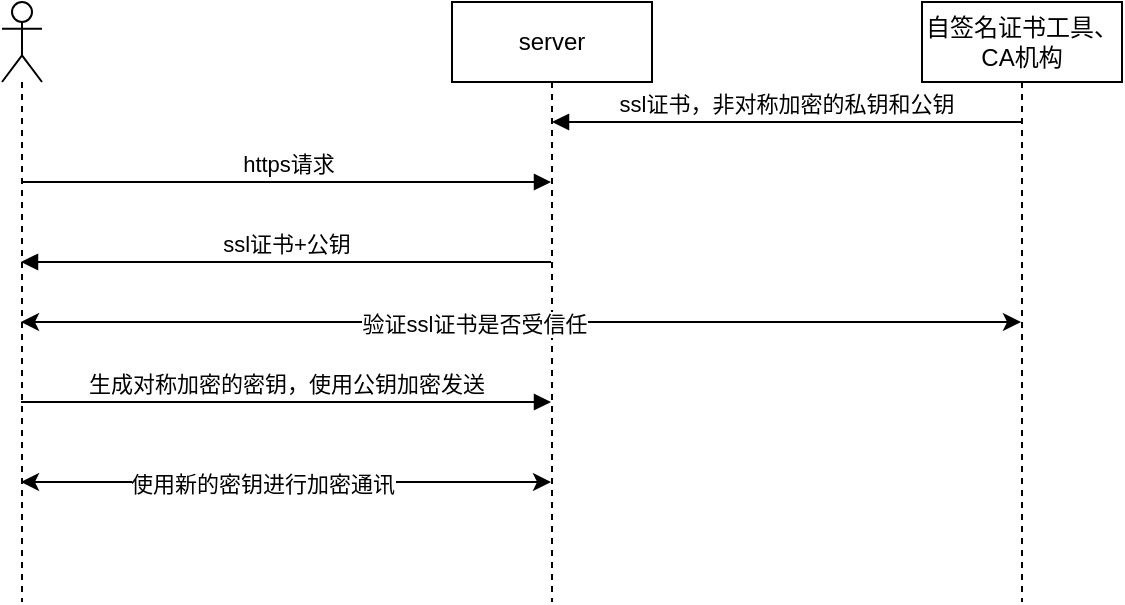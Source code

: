 <mxfile version="23.1.5" type="github">
  <diagram name="Page-1" id="doG4N9NbRk4QpIvvMpRP">
    <mxGraphModel dx="794" dy="540" grid="1" gridSize="10" guides="1" tooltips="1" connect="1" arrows="1" fold="1" page="1" pageScale="1" pageWidth="850" pageHeight="1100" math="0" shadow="0">
      <root>
        <mxCell id="0" />
        <mxCell id="1" parent="0" />
        <mxCell id="tt_tbJYuS4VU8zwcYe2W-2" value="" style="shape=umlLifeline;perimeter=lifelinePerimeter;whiteSpace=wrap;html=1;container=1;dropTarget=0;collapsible=0;recursiveResize=0;outlineConnect=0;portConstraint=eastwest;newEdgeStyle={&quot;curved&quot;:0,&quot;rounded&quot;:0};participant=umlActor;" parent="1" vertex="1">
          <mxGeometry x="200" y="50" width="20" height="300" as="geometry" />
        </mxCell>
        <mxCell id="tt_tbJYuS4VU8zwcYe2W-4" value="server" style="shape=umlLifeline;perimeter=lifelinePerimeter;whiteSpace=wrap;html=1;container=1;dropTarget=0;collapsible=0;recursiveResize=0;outlineConnect=0;portConstraint=eastwest;newEdgeStyle={&quot;curved&quot;:0,&quot;rounded&quot;:0};" parent="1" vertex="1">
          <mxGeometry x="425" y="50" width="100" height="300" as="geometry" />
        </mxCell>
        <mxCell id="tt_tbJYuS4VU8zwcYe2W-5" value="https请求" style="html=1;verticalAlign=bottom;endArrow=block;curved=0;rounded=0;" parent="1" source="tt_tbJYuS4VU8zwcYe2W-2" target="tt_tbJYuS4VU8zwcYe2W-4" edge="1">
          <mxGeometry width="80" relative="1" as="geometry">
            <mxPoint x="230" y="130" as="sourcePoint" />
            <mxPoint x="290" y="130" as="targetPoint" />
            <Array as="points">
              <mxPoint x="350" y="140" />
            </Array>
          </mxGeometry>
        </mxCell>
        <mxCell id="tt_tbJYuS4VU8zwcYe2W-6" value="ssl证书+公钥" style="html=1;verticalAlign=bottom;endArrow=block;curved=0;rounded=0;" parent="1" edge="1">
          <mxGeometry width="80" relative="1" as="geometry">
            <mxPoint x="474.5" y="180" as="sourcePoint" />
            <mxPoint x="209.5" y="180" as="targetPoint" />
          </mxGeometry>
        </mxCell>
        <mxCell id="AxpsL2U_qw5u3FRzcPKZ-1" value="自签名证书工具、CA机构" style="shape=umlLifeline;perimeter=lifelinePerimeter;whiteSpace=wrap;html=1;container=1;dropTarget=0;collapsible=0;recursiveResize=0;outlineConnect=0;portConstraint=eastwest;newEdgeStyle={&quot;curved&quot;:0,&quot;rounded&quot;:0};" vertex="1" parent="1">
          <mxGeometry x="660" y="50" width="100" height="300" as="geometry" />
        </mxCell>
        <mxCell id="AxpsL2U_qw5u3FRzcPKZ-2" value="ssl证书，非对称加密的私钥和公钥" style="html=1;verticalAlign=bottom;endArrow=block;curved=0;rounded=0;" edge="1" parent="1" source="AxpsL2U_qw5u3FRzcPKZ-1" target="tt_tbJYuS4VU8zwcYe2W-4">
          <mxGeometry width="80" relative="1" as="geometry">
            <mxPoint x="475" y="110" as="sourcePoint" />
            <mxPoint x="485" y="150" as="targetPoint" />
            <Array as="points">
              <mxPoint x="510" y="110" />
            </Array>
          </mxGeometry>
        </mxCell>
        <mxCell id="AxpsL2U_qw5u3FRzcPKZ-4" value="" style="endArrow=classic;startArrow=classic;html=1;rounded=0;" edge="1" parent="1">
          <mxGeometry width="50" height="50" relative="1" as="geometry">
            <mxPoint x="209.5" y="210" as="sourcePoint" />
            <mxPoint x="709.5" y="210" as="targetPoint" />
            <Array as="points">
              <mxPoint x="350" y="210" />
            </Array>
          </mxGeometry>
        </mxCell>
        <mxCell id="AxpsL2U_qw5u3FRzcPKZ-5" value="验证ssl证书是否受信任" style="edgeLabel;html=1;align=center;verticalAlign=middle;resizable=0;points=[];" vertex="1" connectable="0" parent="AxpsL2U_qw5u3FRzcPKZ-4">
          <mxGeometry x="-0.094" y="-1" relative="1" as="geometry">
            <mxPoint as="offset" />
          </mxGeometry>
        </mxCell>
        <mxCell id="AxpsL2U_qw5u3FRzcPKZ-6" value="生成对称加密的密钥，使用公钥加密发送" style="html=1;verticalAlign=bottom;endArrow=block;curved=0;rounded=0;" edge="1" parent="1">
          <mxGeometry width="80" relative="1" as="geometry">
            <mxPoint x="209.5" y="250" as="sourcePoint" />
            <mxPoint x="474.5" y="250" as="targetPoint" />
            <Array as="points">
              <mxPoint x="360" y="250" />
            </Array>
          </mxGeometry>
        </mxCell>
        <mxCell id="AxpsL2U_qw5u3FRzcPKZ-7" value="" style="endArrow=classic;startArrow=classic;html=1;rounded=0;" edge="1" parent="1">
          <mxGeometry width="50" height="50" relative="1" as="geometry">
            <mxPoint x="209.5" y="290" as="sourcePoint" />
            <mxPoint x="474.5" y="290" as="targetPoint" />
            <Array as="points">
              <mxPoint x="360.5" y="290" />
            </Array>
          </mxGeometry>
        </mxCell>
        <mxCell id="AxpsL2U_qw5u3FRzcPKZ-8" value="使用新的密钥进行加密通讯" style="edgeLabel;html=1;align=center;verticalAlign=middle;resizable=0;points=[];" vertex="1" connectable="0" parent="AxpsL2U_qw5u3FRzcPKZ-7">
          <mxGeometry x="-0.094" y="-1" relative="1" as="geometry">
            <mxPoint as="offset" />
          </mxGeometry>
        </mxCell>
      </root>
    </mxGraphModel>
  </diagram>
</mxfile>
